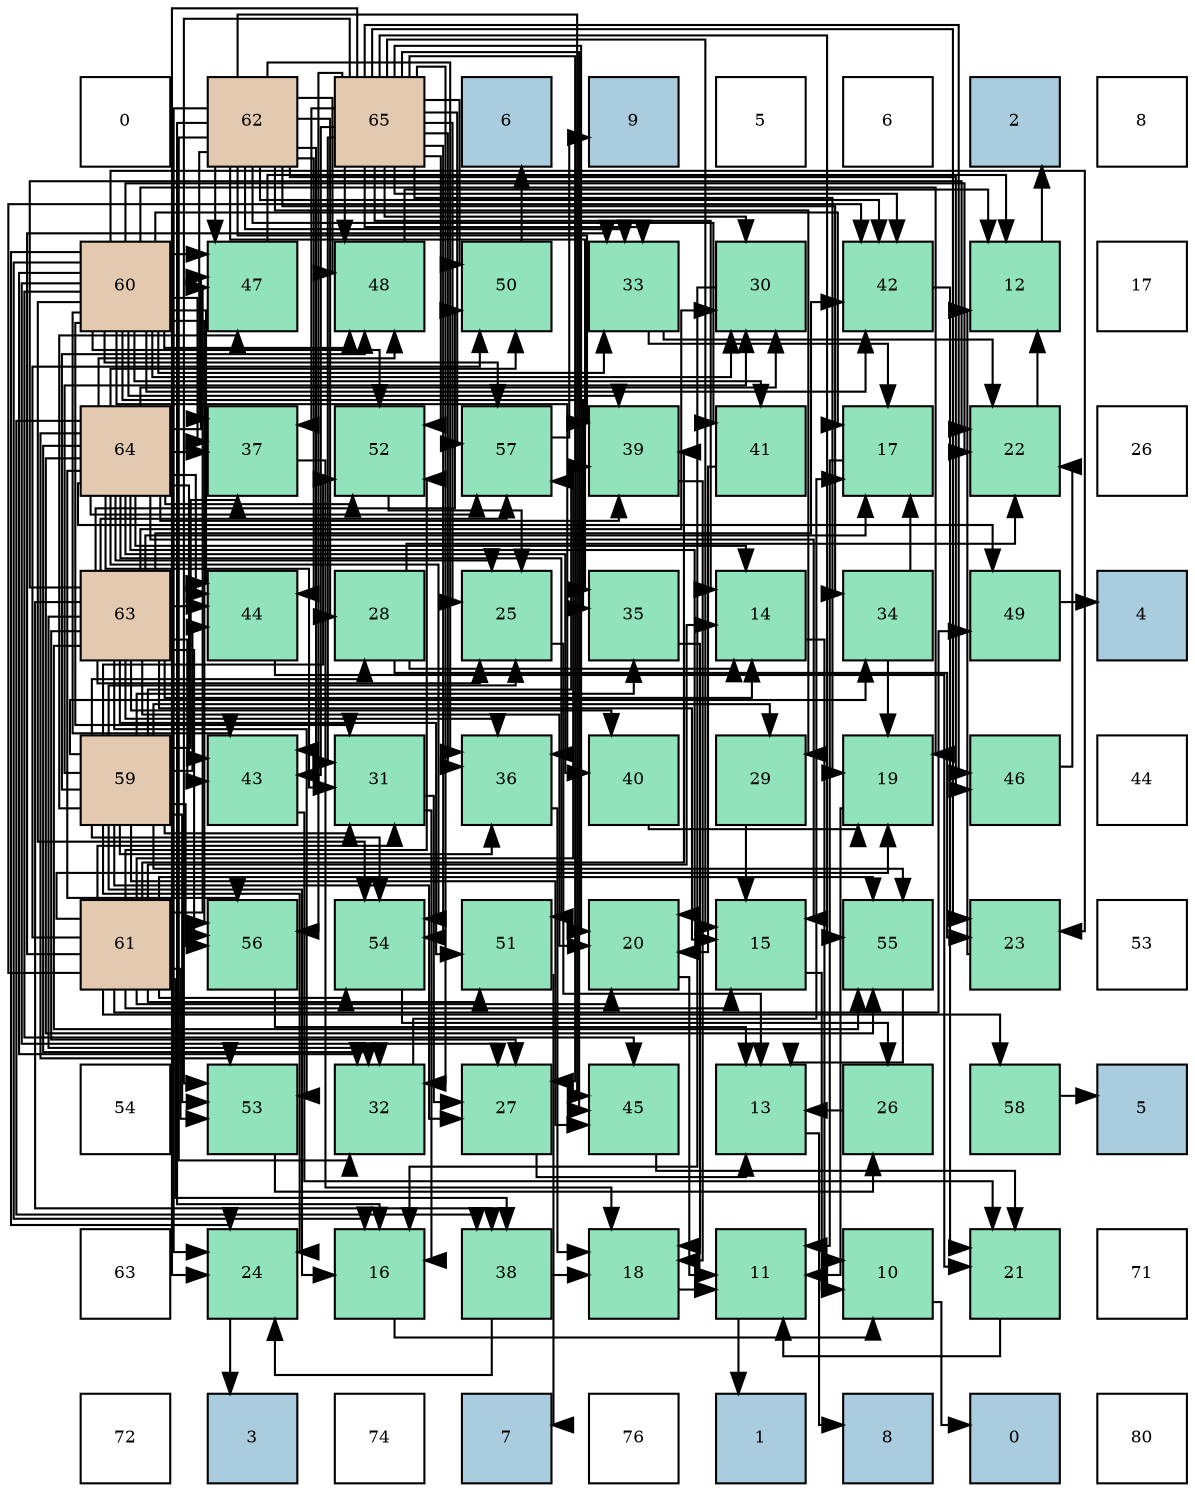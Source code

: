 digraph layout{
 rankdir=TB;
 splines=ortho;
 node [style=filled shape=square fixedsize=true width=0.6];
0[label="0", fontsize=8, fillcolor="#ffffff"];
1[label="62", fontsize=8, fillcolor="#e3c9af"];
2[label="65", fontsize=8, fillcolor="#e3c9af"];
3[label="6", fontsize=8, fillcolor="#a9ccde"];
4[label="9", fontsize=8, fillcolor="#a9ccde"];
5[label="5", fontsize=8, fillcolor="#ffffff"];
6[label="6", fontsize=8, fillcolor="#ffffff"];
7[label="2", fontsize=8, fillcolor="#a9ccde"];
8[label="8", fontsize=8, fillcolor="#ffffff"];
9[label="60", fontsize=8, fillcolor="#e3c9af"];
10[label="47", fontsize=8, fillcolor="#91e3bb"];
11[label="48", fontsize=8, fillcolor="#91e3bb"];
12[label="50", fontsize=8, fillcolor="#91e3bb"];
13[label="33", fontsize=8, fillcolor="#91e3bb"];
14[label="30", fontsize=8, fillcolor="#91e3bb"];
15[label="42", fontsize=8, fillcolor="#91e3bb"];
16[label="12", fontsize=8, fillcolor="#91e3bb"];
17[label="17", fontsize=8, fillcolor="#ffffff"];
18[label="64", fontsize=8, fillcolor="#e3c9af"];
19[label="37", fontsize=8, fillcolor="#91e3bb"];
20[label="52", fontsize=8, fillcolor="#91e3bb"];
21[label="57", fontsize=8, fillcolor="#91e3bb"];
22[label="39", fontsize=8, fillcolor="#91e3bb"];
23[label="41", fontsize=8, fillcolor="#91e3bb"];
24[label="17", fontsize=8, fillcolor="#91e3bb"];
25[label="22", fontsize=8, fillcolor="#91e3bb"];
26[label="26", fontsize=8, fillcolor="#ffffff"];
27[label="63", fontsize=8, fillcolor="#e3c9af"];
28[label="44", fontsize=8, fillcolor="#91e3bb"];
29[label="28", fontsize=8, fillcolor="#91e3bb"];
30[label="25", fontsize=8, fillcolor="#91e3bb"];
31[label="35", fontsize=8, fillcolor="#91e3bb"];
32[label="14", fontsize=8, fillcolor="#91e3bb"];
33[label="34", fontsize=8, fillcolor="#91e3bb"];
34[label="49", fontsize=8, fillcolor="#91e3bb"];
35[label="4", fontsize=8, fillcolor="#a9ccde"];
36[label="59", fontsize=8, fillcolor="#e3c9af"];
37[label="43", fontsize=8, fillcolor="#91e3bb"];
38[label="31", fontsize=8, fillcolor="#91e3bb"];
39[label="36", fontsize=8, fillcolor="#91e3bb"];
40[label="40", fontsize=8, fillcolor="#91e3bb"];
41[label="29", fontsize=8, fillcolor="#91e3bb"];
42[label="19", fontsize=8, fillcolor="#91e3bb"];
43[label="46", fontsize=8, fillcolor="#91e3bb"];
44[label="44", fontsize=8, fillcolor="#ffffff"];
45[label="61", fontsize=8, fillcolor="#e3c9af"];
46[label="56", fontsize=8, fillcolor="#91e3bb"];
47[label="54", fontsize=8, fillcolor="#91e3bb"];
48[label="51", fontsize=8, fillcolor="#91e3bb"];
49[label="20", fontsize=8, fillcolor="#91e3bb"];
50[label="15", fontsize=8, fillcolor="#91e3bb"];
51[label="55", fontsize=8, fillcolor="#91e3bb"];
52[label="23", fontsize=8, fillcolor="#91e3bb"];
53[label="53", fontsize=8, fillcolor="#ffffff"];
54[label="54", fontsize=8, fillcolor="#ffffff"];
55[label="53", fontsize=8, fillcolor="#91e3bb"];
56[label="32", fontsize=8, fillcolor="#91e3bb"];
57[label="27", fontsize=8, fillcolor="#91e3bb"];
58[label="45", fontsize=8, fillcolor="#91e3bb"];
59[label="13", fontsize=8, fillcolor="#91e3bb"];
60[label="26", fontsize=8, fillcolor="#91e3bb"];
61[label="58", fontsize=8, fillcolor="#91e3bb"];
62[label="5", fontsize=8, fillcolor="#a9ccde"];
63[label="63", fontsize=8, fillcolor="#ffffff"];
64[label="24", fontsize=8, fillcolor="#91e3bb"];
65[label="16", fontsize=8, fillcolor="#91e3bb"];
66[label="38", fontsize=8, fillcolor="#91e3bb"];
67[label="18", fontsize=8, fillcolor="#91e3bb"];
68[label="11", fontsize=8, fillcolor="#91e3bb"];
69[label="10", fontsize=8, fillcolor="#91e3bb"];
70[label="21", fontsize=8, fillcolor="#91e3bb"];
71[label="71", fontsize=8, fillcolor="#ffffff"];
72[label="72", fontsize=8, fillcolor="#ffffff"];
73[label="3", fontsize=8, fillcolor="#a9ccde"];
74[label="74", fontsize=8, fillcolor="#ffffff"];
75[label="7", fontsize=8, fillcolor="#a9ccde"];
76[label="76", fontsize=8, fillcolor="#ffffff"];
77[label="1", fontsize=8, fillcolor="#a9ccde"];
78[label="8", fontsize=8, fillcolor="#a9ccde"];
79[label="0", fontsize=8, fillcolor="#a9ccde"];
80[label="80", fontsize=8, fillcolor="#ffffff"];
edge [constraint=false, style=vis];69 -> 79;
68 -> 77;
16 -> 7;
59 -> 78;
32 -> 69;
50 -> 69;
65 -> 69;
24 -> 68;
67 -> 68;
42 -> 68;
49 -> 68;
70 -> 68;
25 -> 16;
52 -> 16;
64 -> 73;
30 -> 59;
60 -> 59;
57 -> 59;
29 -> 32;
29 -> 25;
29 -> 52;
41 -> 50;
14 -> 65;
38 -> 65;
38 -> 57;
56 -> 24;
13 -> 24;
13 -> 25;
33 -> 24;
33 -> 42;
31 -> 67;
39 -> 67;
19 -> 67;
66 -> 67;
66 -> 64;
22 -> 67;
40 -> 42;
23 -> 49;
15 -> 70;
37 -> 70;
28 -> 70;
58 -> 70;
43 -> 25;
10 -> 16;
11 -> 16;
34 -> 35;
12 -> 3;
48 -> 75;
20 -> 30;
55 -> 60;
47 -> 60;
51 -> 59;
46 -> 59;
21 -> 4;
61 -> 62;
36 -> 65;
36 -> 64;
36 -> 30;
36 -> 57;
36 -> 29;
36 -> 41;
36 -> 14;
36 -> 38;
36 -> 33;
36 -> 31;
36 -> 39;
36 -> 19;
36 -> 22;
36 -> 28;
36 -> 58;
36 -> 10;
36 -> 11;
36 -> 20;
36 -> 55;
36 -> 47;
36 -> 51;
36 -> 46;
9 -> 65;
9 -> 24;
9 -> 42;
9 -> 25;
9 -> 52;
9 -> 64;
9 -> 57;
9 -> 14;
9 -> 38;
9 -> 56;
9 -> 13;
9 -> 31;
9 -> 39;
9 -> 19;
9 -> 22;
9 -> 23;
9 -> 15;
9 -> 37;
9 -> 28;
9 -> 58;
9 -> 10;
9 -> 11;
9 -> 20;
9 -> 47;
9 -> 46;
9 -> 21;
45 -> 32;
45 -> 50;
45 -> 42;
45 -> 49;
45 -> 38;
45 -> 13;
45 -> 66;
45 -> 22;
45 -> 15;
45 -> 10;
45 -> 34;
45 -> 12;
45 -> 48;
45 -> 20;
45 -> 55;
45 -> 47;
45 -> 51;
45 -> 21;
45 -> 61;
1 -> 65;
1 -> 64;
1 -> 29;
1 -> 41;
1 -> 56;
1 -> 13;
1 -> 33;
1 -> 31;
1 -> 39;
1 -> 19;
1 -> 22;
1 -> 23;
1 -> 15;
1 -> 37;
1 -> 28;
1 -> 58;
1 -> 43;
1 -> 10;
1 -> 11;
27 -> 32;
27 -> 50;
27 -> 24;
27 -> 49;
27 -> 25;
27 -> 30;
27 -> 57;
27 -> 14;
27 -> 56;
27 -> 39;
27 -> 66;
27 -> 40;
27 -> 15;
27 -> 37;
27 -> 28;
27 -> 12;
27 -> 48;
27 -> 55;
27 -> 51;
27 -> 46;
27 -> 21;
18 -> 32;
18 -> 50;
18 -> 49;
18 -> 30;
18 -> 14;
18 -> 38;
18 -> 56;
18 -> 19;
18 -> 66;
18 -> 22;
18 -> 40;
18 -> 37;
18 -> 28;
18 -> 10;
18 -> 11;
18 -> 34;
18 -> 12;
18 -> 48;
18 -> 20;
18 -> 55;
18 -> 47;
18 -> 51;
18 -> 46;
18 -> 21;
2 -> 32;
2 -> 50;
2 -> 42;
2 -> 49;
2 -> 52;
2 -> 64;
2 -> 30;
2 -> 57;
2 -> 14;
2 -> 38;
2 -> 56;
2 -> 13;
2 -> 39;
2 -> 19;
2 -> 15;
2 -> 37;
2 -> 58;
2 -> 43;
2 -> 11;
2 -> 12;
2 -> 20;
2 -> 55;
2 -> 47;
2 -> 51;
2 -> 46;
2 -> 21;
edge [constraint=true, style=invis];
0 -> 9 -> 18 -> 27 -> 36 -> 45 -> 54 -> 63 -> 72;
1 -> 10 -> 19 -> 28 -> 37 -> 46 -> 55 -> 64 -> 73;
2 -> 11 -> 20 -> 29 -> 38 -> 47 -> 56 -> 65 -> 74;
3 -> 12 -> 21 -> 30 -> 39 -> 48 -> 57 -> 66 -> 75;
4 -> 13 -> 22 -> 31 -> 40 -> 49 -> 58 -> 67 -> 76;
5 -> 14 -> 23 -> 32 -> 41 -> 50 -> 59 -> 68 -> 77;
6 -> 15 -> 24 -> 33 -> 42 -> 51 -> 60 -> 69 -> 78;
7 -> 16 -> 25 -> 34 -> 43 -> 52 -> 61 -> 70 -> 79;
8 -> 17 -> 26 -> 35 -> 44 -> 53 -> 62 -> 71 -> 80;
rank = same {0 -> 1 -> 2 -> 3 -> 4 -> 5 -> 6 -> 7 -> 8};
rank = same {9 -> 10 -> 11 -> 12 -> 13 -> 14 -> 15 -> 16 -> 17};
rank = same {18 -> 19 -> 20 -> 21 -> 22 -> 23 -> 24 -> 25 -> 26};
rank = same {27 -> 28 -> 29 -> 30 -> 31 -> 32 -> 33 -> 34 -> 35};
rank = same {36 -> 37 -> 38 -> 39 -> 40 -> 41 -> 42 -> 43 -> 44};
rank = same {45 -> 46 -> 47 -> 48 -> 49 -> 50 -> 51 -> 52 -> 53};
rank = same {54 -> 55 -> 56 -> 57 -> 58 -> 59 -> 60 -> 61 -> 62};
rank = same {63 -> 64 -> 65 -> 66 -> 67 -> 68 -> 69 -> 70 -> 71};
rank = same {72 -> 73 -> 74 -> 75 -> 76 -> 77 -> 78 -> 79 -> 80};
}